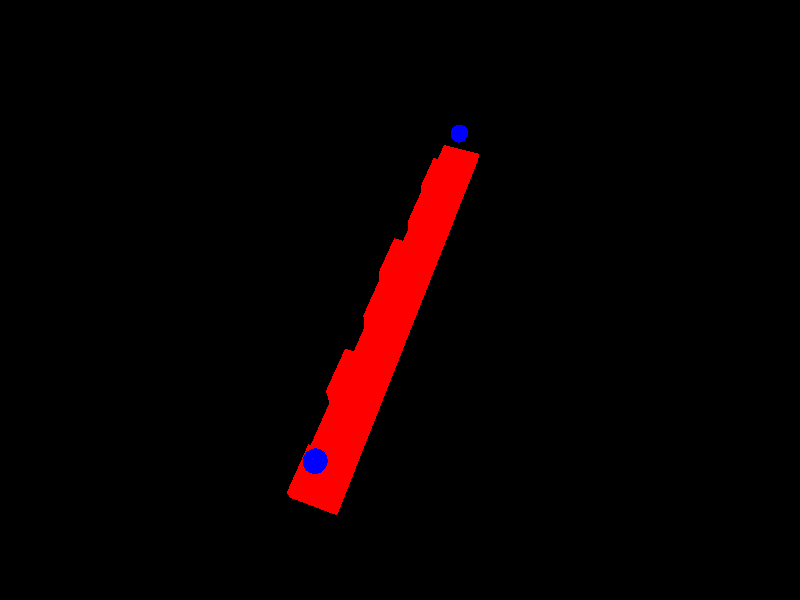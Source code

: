 // CityFly.pov
// Written by: Henry Wagner (povray@henrywagner.org)

#include "colors.inc"
#include "metals.inc"

#declare maxX = 10;
#declare maxY = 10;
#declare maxZ = 1;

#declare heightArray = array[maxX][maxZ];

#declare ranGen = seed(maxY);

#declare xCount = 0;
#declare zCount = 0;

#while (xCount < maxX)
    #while (zCount < maxZ)
        box {
            #declare heightArray[xCount][zCount] = rand(ranGen);
            < xCount, 0, zCount >,
            < xCount + 1, heightArray[xCount][zCount], zCount + 1 >
            pigment { color Red }
        }
        /*
        sphere {
            < xCount + 0.5, heightArray[xCount][zCount], zCount + 0.5 >, 0.2
            pigment { color Blue }
        }
        */
        #declare zCount = zCount + 1;
    #end
    #declare zCount = 0;
    #declare xCount = xCount + 1;
#end

#declare xCount = 0.0;
#declare zCount = 0.0;
#declare sCount = 0.0;
#declare FlySpline = function {
   spline {
     cubic_spline
      -0.001, < 0, 0  , 0>
      #while (xCount < maxX)
        #while (zCount < maxZ)
            #warning concat("sCount is: ", str(sCount, 5, 0))
            #warning concat("foo is: ", str((1.0 / (maxX * maxZ)), 5, 0))
            sCount, < xCount + 0.5, heightArray[xCount][zCount] + 1, zCount + 0.5 >
            #declare sCount = sCount + (1 / (maxX * maxY));
            #declare zCount = zCount + 1.0;
        #end
        #declare zCount = 0.0;
        #declare xCount = xCount + 1.0;
      #end
       1.001, < maxX   , maxY  , maxZ>
   }
}

#declare xCount = 0;
#declare zCount = 0;

#while (xCount < maxX)
    #while (zCount < maxZ)
        sphere {
            FlySpline(xCount), 0.22
            pigment { color Blue }
        }
        #declare zCount = zCount + 0.2;
    #end
    #declare zCount = 0;
    #declare xCount = xCount + 0.2;
#end

#declare C = clock;
camera {
   // location FlySpline(C)
   location < maxX + 2, maxY + 2, maxZ + 2>
   up < 0, 1, 0 >
   right < 4/3, 0, 0 >
   look_at < (maxX / 2), 0, (maxZ / 2) >
}

light_source { <  100000, 100000, -100000 > color White }
